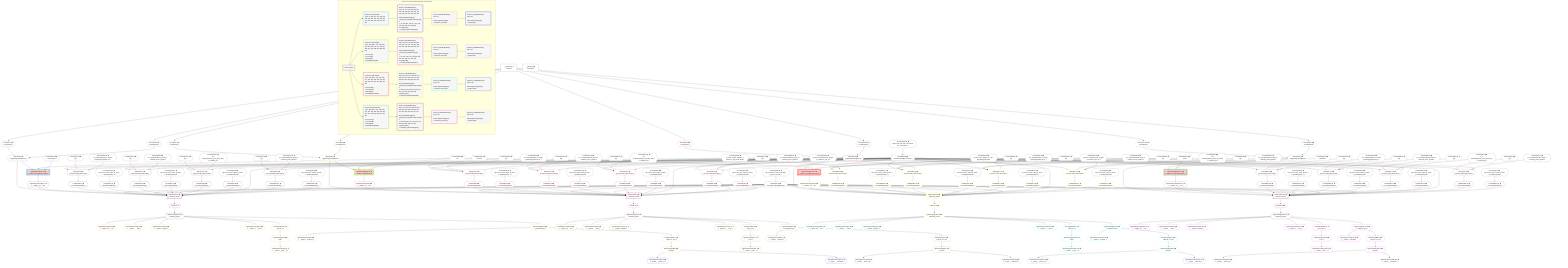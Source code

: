 %%{init: {'themeVariables': { 'fontSize': '12px'}}}%%
graph TD
    classDef path fill:#eee,stroke:#000,color:#000
    classDef plan fill:#fff,stroke-width:1px,color:#000
    classDef itemplan fill:#fff,stroke-width:2px,color:#000
    classDef unbatchedplan fill:#dff,stroke-width:1px,color:#000
    classDef sideeffectplan fill:#fcc,stroke-width:2px,color:#000
    classDef bucket fill:#f6f6f6,color:#000,stroke-width:2px,text-align:left


    %% plan dependencies
    Object14{{"Object[14∈0] ➊<br />ᐸ{pgSettings,withPgClient}ᐳ"}}:::plan
    Access12{{"Access[12∈0] ➊<br />ᐸ2.pgSettingsᐳ"}}:::plan
    Access13{{"Access[13∈0] ➊<br />ᐸ2.withPgClientᐳ"}}:::plan
    Access12 & Access13 --> Object14
    __Value2["__Value[2∈0] ➊<br />ᐸcontextᐳ"]:::plan
    __Value2 --> Access12
    __Value2 --> Access13
    Lambda188{{"Lambda[188∈0] ➊<br />ᐸcalculateShouldReverseOrderᐳ"}}:::plan
    Constant440{{"Constant[440∈0] ➊<br />ᐸ§{ first: null, last: null, cursorLower: null, cursorUpper: ᐳ"}}:::plan
    Constant440 --> Lambda188
    Lambda191{{"Lambda[191∈0] ➊<br />ᐸcalculateLimitAndOffsetSQLᐳ"}}:::plan
    Constant441{{"Constant[441∈0] ➊<br />ᐸ§{ cursorLower: null, cursorUpper: null, first: null, last: ᐳ"}}:::plan
    Constant441 --> Lambda191
    __Value4["__Value[4∈0] ➊<br />ᐸrootValueᐳ"]:::plan
    Constant186{{"Constant[186∈0] ➊<br />ᐸnullᐳ"}}:::plan
    Constant192{{"Constant[192∈0] ➊<br />ᐸ[]ᐳ"}}:::plan
    Constant193{{"Constant[193∈0] ➊<br />ᐸ{ s: Symbol(people), n: 'people', [Symbol(pg-sql2-type-1)]: ᐳ"}}:::plan
    Constant194{{"Constant[194∈0] ➊<br />ᐸ{ name: 'people', sqlType: { t: 'interfaces_and_unions.peoplᐳ"}}:::plan
    Constant208{{"Constant[208∈0] ➊<br />ᐸ[]ᐳ"}}:::plan
    Constant209{{"Constant[209∈0] ➊<br />ᐸ{ s: Symbol(relational_items), n: 'relational_items', [Symboᐳ"}}:::plan
    Constant210{{"Constant[210∈0] ➊<br />ᐸ{ name: 'relational_items', sqlType: { t: 'interfaces_and_unᐳ"}}:::plan
    Constant224{{"Constant[224∈0] ➊<br />ᐸ[]ᐳ"}}:::plan
    Constant225{{"Constant[225∈0] ➊<br />ᐸ{ s: Symbol(relational_posts_title_lower), n: 'relational_poᐳ"}}:::plan
    Constant226{{"Constant[226∈0] ➊<br />ᐸ{ name: 'text', sqlType: { t: '”text”', [Symbol(pg-sql2-typeᐳ"}}:::plan
    Constant240{{"Constant[240∈0] ➊<br />ᐸ[]ᐳ"}}:::plan
    Constant241{{"Constant[241∈0] ➊<br />ᐸ{ s: Symbol(relational_posts), n: 'relational_posts', [Symboᐳ"}}:::plan
    Constant242{{"Constant[242∈0] ➊<br />ᐸ{ name: 'relational_posts', sqlType: { t: 'interfaces_and_unᐳ"}}:::plan
    Constant254{{"Constant[254∈0] ➊<br />ᐸ[]ᐳ"}}:::plan
    Constant255{{"Constant[255∈0] ➊<br />ᐸ{ s: Symbol(people), n: 'people', [Symbol(pg-sql2-type-1)]: ᐳ"}}:::plan
    Constant270{{"Constant[270∈0] ➊<br />ᐸ[]ᐳ"}}:::plan
    Constant271{{"Constant[271∈0] ➊<br />ᐸ{ s: Symbol(relational_items), n: 'relational_items', [Symboᐳ"}}:::plan
    Constant286{{"Constant[286∈0] ➊<br />ᐸ[]ᐳ"}}:::plan
    Constant287{{"Constant[287∈0] ➊<br />ᐸ{ s: Symbol(relational_posts_title_lower), n: 'relational_poᐳ"}}:::plan
    Constant302{{"Constant[302∈0] ➊<br />ᐸ[]ᐳ"}}:::plan
    Constant303{{"Constant[303∈0] ➊<br />ᐸ{ s: Symbol(relational_posts), n: 'relational_posts', [Symboᐳ"}}:::plan
    Constant316{{"Constant[316∈0] ➊<br />ᐸ[]ᐳ"}}:::plan
    Constant317{{"Constant[317∈0] ➊<br />ᐸ{ s: Symbol(people), n: 'people', [Symbol(pg-sql2-type-1)]: ᐳ"}}:::plan
    Constant332{{"Constant[332∈0] ➊<br />ᐸ[]ᐳ"}}:::plan
    Constant333{{"Constant[333∈0] ➊<br />ᐸ{ s: Symbol(relational_items), n: 'relational_items', [Symboᐳ"}}:::plan
    Constant348{{"Constant[348∈0] ➊<br />ᐸ[]ᐳ"}}:::plan
    Constant349{{"Constant[349∈0] ➊<br />ᐸ{ s: Symbol(relational_posts_title_lower), n: 'relational_poᐳ"}}:::plan
    Constant364{{"Constant[364∈0] ➊<br />ᐸ[]ᐳ"}}:::plan
    Constant365{{"Constant[365∈0] ➊<br />ᐸ{ s: Symbol(relational_posts), n: 'relational_posts', [Symboᐳ"}}:::plan
    Constant378{{"Constant[378∈0] ➊<br />ᐸ[]ᐳ"}}:::plan
    Constant379{{"Constant[379∈0] ➊<br />ᐸ{ s: Symbol(people), n: 'people', [Symbol(pg-sql2-type-1)]: ᐳ"}}:::plan
    Constant394{{"Constant[394∈0] ➊<br />ᐸ[]ᐳ"}}:::plan
    Constant395{{"Constant[395∈0] ➊<br />ᐸ{ s: Symbol(relational_items), n: 'relational_items', [Symboᐳ"}}:::plan
    Constant410{{"Constant[410∈0] ➊<br />ᐸ[]ᐳ"}}:::plan
    Constant411{{"Constant[411∈0] ➊<br />ᐸ{ s: Symbol(relational_posts_title_lower), n: 'relational_poᐳ"}}:::plan
    Constant426{{"Constant[426∈0] ➊<br />ᐸ[]ᐳ"}}:::plan
    Constant427{{"Constant[427∈0] ➊<br />ᐸ{ s: Symbol(relational_posts), n: 'relational_posts', [Symboᐳ"}}:::plan
    Constant436{{"Constant[436∈0] ➊<br />ᐸ4ᐳ"}}:::plan
    Constant437{{"Constant[437∈0] ➊<br />ᐸ'A description'ᐳ"}}:::plan
    Constant438{{"Constant[438∈0] ➊<br />ᐸ'A note'ᐳ"}}:::plan
    Constant439{{"Constant[439∈0] ➊<br />ᐸ3141592ᐳ"}}:::plan
    Constant442{{"Constant[442∈0] ➊<br />ᐸ§{ reverse: false, orders: [], alias: { s: Symbol(people), nᐳ"}}:::plan
    Constant443{{"Constant[443∈0] ➊<br />ᐸ§{ reverse: false, orders: [], alias: { s: Symbol(relationalᐳ"}}:::plan
    Constant444{{"Constant[444∈0] ➊<br />ᐸ§{ reverse: false, orders: [], alias: { s: Symbol(relationalᐳ"}}:::plan
    Constant445{{"Constant[445∈0] ➊<br />ᐸ§{ reverse: false, orders: [], alias: { s: Symbol(relationalᐳ"}}:::plan
    Constant446{{"Constant[446∈0] ➊<br />ᐸ§{ reverse: false, orders: [], alias: { s: Symbol(people), nᐳ"}}:::plan
    Constant447{{"Constant[447∈0] ➊<br />ᐸ§{ reverse: false, orders: [], alias: { s: Symbol(relationalᐳ"}}:::plan
    Constant448{{"Constant[448∈0] ➊<br />ᐸ§{ reverse: false, orders: [], alias: { s: Symbol(relationalᐳ"}}:::plan
    Constant449{{"Constant[449∈0] ➊<br />ᐸ§{ reverse: false, orders: [], alias: { s: Symbol(relationalᐳ"}}:::plan
    Constant450{{"Constant[450∈0] ➊<br />ᐸ§{ reverse: false, orders: [], alias: { s: Symbol(people), nᐳ"}}:::plan
    Constant451{{"Constant[451∈0] ➊<br />ᐸ§{ reverse: false, orders: [], alias: { s: Symbol(relationalᐳ"}}:::plan
    Constant452{{"Constant[452∈0] ➊<br />ᐸ§{ reverse: false, orders: [], alias: { s: Symbol(relationalᐳ"}}:::plan
    Constant453{{"Constant[453∈0] ➊<br />ᐸ§{ reverse: false, orders: [], alias: { s: Symbol(relationalᐳ"}}:::plan
    Constant454{{"Constant[454∈0] ➊<br />ᐸ§{ reverse: false, orders: [], alias: { s: Symbol(people), nᐳ"}}:::plan
    Constant455{{"Constant[455∈0] ➊<br />ᐸ§{ reverse: false, orders: [], alias: { s: Symbol(relationalᐳ"}}:::plan
    Constant456{{"Constant[456∈0] ➊<br />ᐸ§{ reverse: false, orders: [], alias: { s: Symbol(relationalᐳ"}}:::plan
    Constant457{{"Constant[457∈0] ➊<br />ᐸ§{ reverse: false, orders: [], alias: { s: Symbol(relationalᐳ"}}:::plan
    PgUpdateSingle11[["PgUpdateSingle[11∈1] ➊<br />ᐸrelational_posts(id;description)ᐳ"]]:::sideeffectplan
    Object14 & Constant436 & Constant437 --> PgUpdateSingle11
    PgSelect17[["PgSelect[17∈2] ➊<br />ᐸrelational_postsᐳ"]]:::plan
    PgClassExpression15{{"PgClassExpression[15∈2] ➊<br />ᐸ__relation...sts__.”id”ᐳ"}}:::plan
    Lambda196{{"Lambda[196∈2] ➊<br />ᐸcalculateOrderBySQLᐳ"}}:::plan
    Lambda201{{"Lambda[201∈2] ➊<br />ᐸcalculateOrderBySQLᐳ"}}:::plan
    Lambda212{{"Lambda[212∈2] ➊<br />ᐸcalculateOrderBySQLᐳ"}}:::plan
    Lambda217{{"Lambda[217∈2] ➊<br />ᐸcalculateOrderBySQLᐳ"}}:::plan
    Lambda228{{"Lambda[228∈2] ➊<br />ᐸcalculateOrderBySQLᐳ"}}:::plan
    Lambda233{{"Lambda[233∈2] ➊<br />ᐸcalculateOrderBySQLᐳ"}}:::plan
    Lambda244{{"Lambda[244∈2] ➊<br />ᐸcalculateOrderBySQLᐳ"}}:::plan
    Lambda249{{"Lambda[249∈2] ➊<br />ᐸcalculateOrderBySQLᐳ"}}:::plan
    Object14 & PgClassExpression15 & Lambda191 & Lambda196 & Lambda201 & Lambda191 & Lambda212 & Lambda217 & Lambda191 & Lambda228 & Lambda233 & Lambda188 & Lambda191 & Lambda244 & Lambda249 --> PgSelect17
    Object195{{"Object[195∈2] ➊<br />ᐸ{reverse,orders,alias,codec}ᐳ"}}:::plan
    Lambda188 & Constant192 & Constant193 & Constant194 --> Object195
    Object211{{"Object[211∈2] ➊<br />ᐸ{reverse,orders,alias,codec}ᐳ"}}:::plan
    Lambda188 & Constant208 & Constant209 & Constant210 --> Object211
    Object227{{"Object[227∈2] ➊<br />ᐸ{reverse,orders,alias,codec}ᐳ"}}:::plan
    Lambda188 & Constant224 & Constant225 & Constant226 --> Object227
    Object243{{"Object[243∈2] ➊<br />ᐸ{reverse,orders,alias,codec}ᐳ"}}:::plan
    Lambda188 & Constant240 & Constant241 & Constant242 --> Object243
    PgUpdateSingle11 --> PgClassExpression15
    First21{{"First[21∈2] ➊"}}:::plan
    PgSelect17 --> First21
    PgSelectSingle22{{"PgSelectSingle[22∈2] ➊<br />ᐸrelational_postsᐳ"}}:::plan
    First21 --> PgSelectSingle22
    Object195 --> Lambda196
    Constant442 --> Lambda201
    Object211 --> Lambda212
    Constant443 --> Lambda217
    Object227 --> Lambda228
    Constant444 --> Lambda233
    Object243 --> Lambda244
    Constant445 --> Lambda249
    PgClassExpression23{{"PgClassExpression[23∈3] ➊<br />ᐸ__relation...sts__.”id”ᐳ"}}:::plan
    PgSelectSingle22 --> PgClassExpression23
    PgClassExpression24{{"PgClassExpression[24∈3] ➊<br />ᐸ__relation...__.”title”ᐳ"}}:::plan
    PgSelectSingle22 --> PgClassExpression24
    PgClassExpression25{{"PgClassExpression[25∈3] ➊<br />ᐸ__relation...scription”ᐳ"}}:::plan
    PgSelectSingle22 --> PgClassExpression25
    PgClassExpression26{{"PgClassExpression[26∈3] ➊<br />ᐸ__relation...s__.”note”ᐳ"}}:::plan
    PgSelectSingle22 --> PgClassExpression26
    PgSelectSingle33{{"PgSelectSingle[33∈3] ➊<br />ᐸtextᐳ"}}:::plan
    RemapKeys234{{"RemapKeys[234∈3] ➊<br />ᐸ22:{”0”:7}ᐳ"}}:::plan
    RemapKeys234 --> PgSelectSingle33
    PgClassExpression34{{"PgClassExpression[34∈3] ➊<br />ᐸ__relation..._lower__.vᐳ"}}:::plan
    PgSelectSingle33 --> PgClassExpression34
    PgSelectSingle38{{"PgSelectSingle[38∈3] ➊<br />ᐸrelational_itemsᐳ"}}:::plan
    PgSelectSingle22 --> PgSelectSingle38
    PgClassExpression39{{"PgClassExpression[39∈3] ➊<br />ᐸ__relation..._archived”ᐳ"}}:::plan
    PgSelectSingle38 --> PgClassExpression39
    PgSelectSingle48{{"PgSelectSingle[48∈3] ➊<br />ᐸpeopleᐳ"}}:::plan
    RemapKeys202{{"RemapKeys[202∈3] ➊<br />ᐸ38:{”0”:1,”1”:2}ᐳ"}}:::plan
    RemapKeys202 --> PgSelectSingle48
    PgSelectSingle38 --> RemapKeys202
    PgSelectSingle22 --> RemapKeys234
    PgClassExpression49{{"PgClassExpression[49∈4] ➊<br />ᐸ__people__.”person_id”ᐳ"}}:::plan
    PgSelectSingle48 --> PgClassExpression49
    PgClassExpression50{{"PgClassExpression[50∈4] ➊<br />ᐸ__people__.”username”ᐳ"}}:::plan
    PgSelectSingle48 --> PgClassExpression50
    PgUpdateSingle56[["PgUpdateSingle[56∈5] ➊<br />ᐸrelational_posts(id;note)ᐳ"]]:::sideeffectplan
    Object59{{"Object[59∈5] ➊<br />ᐸ{pgSettings,withPgClient}ᐳ"}}:::plan
    Object59 & Constant436 & Constant438 --> PgUpdateSingle56
    Access57{{"Access[57∈5] ➊<br />ᐸ2.pgSettingsᐳ"}}:::plan
    Access58{{"Access[58∈5] ➊<br />ᐸ2.withPgClientᐳ"}}:::plan
    Access57 & Access58 --> Object59
    __Value2 --> Access57
    __Value2 --> Access58
    PgSelect62[["PgSelect[62∈6] ➊<br />ᐸrelational_postsᐳ"]]:::plan
    PgClassExpression60{{"PgClassExpression[60∈6] ➊<br />ᐸ__relation...sts__.”id”ᐳ"}}:::plan
    Lambda258{{"Lambda[258∈6] ➊<br />ᐸcalculateOrderBySQLᐳ"}}:::plan
    Lambda263{{"Lambda[263∈6] ➊<br />ᐸcalculateOrderBySQLᐳ"}}:::plan
    Lambda274{{"Lambda[274∈6] ➊<br />ᐸcalculateOrderBySQLᐳ"}}:::plan
    Lambda279{{"Lambda[279∈6] ➊<br />ᐸcalculateOrderBySQLᐳ"}}:::plan
    Lambda290{{"Lambda[290∈6] ➊<br />ᐸcalculateOrderBySQLᐳ"}}:::plan
    Lambda295{{"Lambda[295∈6] ➊<br />ᐸcalculateOrderBySQLᐳ"}}:::plan
    Lambda306{{"Lambda[306∈6] ➊<br />ᐸcalculateOrderBySQLᐳ"}}:::plan
    Lambda311{{"Lambda[311∈6] ➊<br />ᐸcalculateOrderBySQLᐳ"}}:::plan
    Object59 & PgClassExpression60 & Lambda191 & Lambda258 & Lambda263 & Lambda191 & Lambda274 & Lambda279 & Lambda191 & Lambda290 & Lambda295 & Lambda188 & Lambda191 & Lambda306 & Lambda311 --> PgSelect62
    Object257{{"Object[257∈6] ➊<br />ᐸ{reverse,orders,alias,codec}ᐳ"}}:::plan
    Lambda188 & Constant254 & Constant255 & Constant194 --> Object257
    Object273{{"Object[273∈6] ➊<br />ᐸ{reverse,orders,alias,codec}ᐳ"}}:::plan
    Lambda188 & Constant270 & Constant271 & Constant210 --> Object273
    Object289{{"Object[289∈6] ➊<br />ᐸ{reverse,orders,alias,codec}ᐳ"}}:::plan
    Lambda188 & Constant286 & Constant287 & Constant226 --> Object289
    Object305{{"Object[305∈6] ➊<br />ᐸ{reverse,orders,alias,codec}ᐳ"}}:::plan
    Lambda188 & Constant302 & Constant303 & Constant242 --> Object305
    PgUpdateSingle56 --> PgClassExpression60
    First66{{"First[66∈6] ➊"}}:::plan
    PgSelect62 --> First66
    PgSelectSingle67{{"PgSelectSingle[67∈6] ➊<br />ᐸrelational_postsᐳ"}}:::plan
    First66 --> PgSelectSingle67
    Object257 --> Lambda258
    Constant446 --> Lambda263
    Object273 --> Lambda274
    Constant447 --> Lambda279
    Object289 --> Lambda290
    Constant448 --> Lambda295
    Object305 --> Lambda306
    Constant449 --> Lambda311
    PgClassExpression68{{"PgClassExpression[68∈7] ➊<br />ᐸ__relation...sts__.”id”ᐳ"}}:::plan
    PgSelectSingle67 --> PgClassExpression68
    PgClassExpression69{{"PgClassExpression[69∈7] ➊<br />ᐸ__relation...__.”title”ᐳ"}}:::plan
    PgSelectSingle67 --> PgClassExpression69
    PgClassExpression70{{"PgClassExpression[70∈7] ➊<br />ᐸ__relation...scription”ᐳ"}}:::plan
    PgSelectSingle67 --> PgClassExpression70
    PgClassExpression71{{"PgClassExpression[71∈7] ➊<br />ᐸ__relation...s__.”note”ᐳ"}}:::plan
    PgSelectSingle67 --> PgClassExpression71
    PgSelectSingle78{{"PgSelectSingle[78∈7] ➊<br />ᐸtextᐳ"}}:::plan
    RemapKeys296{{"RemapKeys[296∈7] ➊<br />ᐸ67:{”0”:7}ᐳ"}}:::plan
    RemapKeys296 --> PgSelectSingle78
    PgClassExpression79{{"PgClassExpression[79∈7] ➊<br />ᐸ__relation..._lower__.vᐳ"}}:::plan
    PgSelectSingle78 --> PgClassExpression79
    PgSelectSingle83{{"PgSelectSingle[83∈7] ➊<br />ᐸrelational_itemsᐳ"}}:::plan
    PgSelectSingle67 --> PgSelectSingle83
    PgClassExpression84{{"PgClassExpression[84∈7] ➊<br />ᐸ__relation..._archived”ᐳ"}}:::plan
    PgSelectSingle83 --> PgClassExpression84
    PgSelectSingle93{{"PgSelectSingle[93∈7] ➊<br />ᐸpeopleᐳ"}}:::plan
    RemapKeys264{{"RemapKeys[264∈7] ➊<br />ᐸ83:{”0”:1,”1”:2}ᐳ"}}:::plan
    RemapKeys264 --> PgSelectSingle93
    PgSelectSingle83 --> RemapKeys264
    PgSelectSingle67 --> RemapKeys296
    PgClassExpression94{{"PgClassExpression[94∈8] ➊<br />ᐸ__people__.”person_id”ᐳ"}}:::plan
    PgSelectSingle93 --> PgClassExpression94
    PgClassExpression95{{"PgClassExpression[95∈8] ➊<br />ᐸ__people__.”username”ᐳ"}}:::plan
    PgSelectSingle93 --> PgClassExpression95
    PgUpdateSingle101[["PgUpdateSingle[101∈9] ➊<br />ᐸrelational_posts(id;description)ᐳ"]]:::sideeffectplan
    Object104{{"Object[104∈9] ➊<br />ᐸ{pgSettings,withPgClient}ᐳ"}}:::plan
    Object104 & Constant436 & Constant186 --> PgUpdateSingle101
    Access102{{"Access[102∈9] ➊<br />ᐸ2.pgSettingsᐳ"}}:::plan
    Access103{{"Access[103∈9] ➊<br />ᐸ2.withPgClientᐳ"}}:::plan
    Access102 & Access103 --> Object104
    __Value2 --> Access102
    __Value2 --> Access103
    PgSelect107[["PgSelect[107∈10] ➊<br />ᐸrelational_postsᐳ"]]:::plan
    PgClassExpression105{{"PgClassExpression[105∈10] ➊<br />ᐸ__relation...sts__.”id”ᐳ"}}:::plan
    Lambda320{{"Lambda[320∈10] ➊<br />ᐸcalculateOrderBySQLᐳ"}}:::plan
    Lambda325{{"Lambda[325∈10] ➊<br />ᐸcalculateOrderBySQLᐳ"}}:::plan
    Lambda336{{"Lambda[336∈10] ➊<br />ᐸcalculateOrderBySQLᐳ"}}:::plan
    Lambda341{{"Lambda[341∈10] ➊<br />ᐸcalculateOrderBySQLᐳ"}}:::plan
    Lambda352{{"Lambda[352∈10] ➊<br />ᐸcalculateOrderBySQLᐳ"}}:::plan
    Lambda357{{"Lambda[357∈10] ➊<br />ᐸcalculateOrderBySQLᐳ"}}:::plan
    Lambda368{{"Lambda[368∈10] ➊<br />ᐸcalculateOrderBySQLᐳ"}}:::plan
    Lambda373{{"Lambda[373∈10] ➊<br />ᐸcalculateOrderBySQLᐳ"}}:::plan
    Object104 & PgClassExpression105 & Lambda191 & Lambda320 & Lambda325 & Lambda191 & Lambda336 & Lambda341 & Lambda191 & Lambda352 & Lambda357 & Lambda188 & Lambda191 & Lambda368 & Lambda373 --> PgSelect107
    Object319{{"Object[319∈10] ➊<br />ᐸ{reverse,orders,alias,codec}ᐳ"}}:::plan
    Lambda188 & Constant316 & Constant317 & Constant194 --> Object319
    Object335{{"Object[335∈10] ➊<br />ᐸ{reverse,orders,alias,codec}ᐳ"}}:::plan
    Lambda188 & Constant332 & Constant333 & Constant210 --> Object335
    Object351{{"Object[351∈10] ➊<br />ᐸ{reverse,orders,alias,codec}ᐳ"}}:::plan
    Lambda188 & Constant348 & Constant349 & Constant226 --> Object351
    Object367{{"Object[367∈10] ➊<br />ᐸ{reverse,orders,alias,codec}ᐳ"}}:::plan
    Lambda188 & Constant364 & Constant365 & Constant242 --> Object367
    PgUpdateSingle101 --> PgClassExpression105
    First111{{"First[111∈10] ➊"}}:::plan
    PgSelect107 --> First111
    PgSelectSingle112{{"PgSelectSingle[112∈10] ➊<br />ᐸrelational_postsᐳ"}}:::plan
    First111 --> PgSelectSingle112
    Object319 --> Lambda320
    Constant450 --> Lambda325
    Object335 --> Lambda336
    Constant451 --> Lambda341
    Object351 --> Lambda352
    Constant452 --> Lambda357
    Object367 --> Lambda368
    Constant453 --> Lambda373
    PgClassExpression113{{"PgClassExpression[113∈11] ➊<br />ᐸ__relation...sts__.”id”ᐳ"}}:::plan
    PgSelectSingle112 --> PgClassExpression113
    PgClassExpression114{{"PgClassExpression[114∈11] ➊<br />ᐸ__relation...__.”title”ᐳ"}}:::plan
    PgSelectSingle112 --> PgClassExpression114
    PgClassExpression115{{"PgClassExpression[115∈11] ➊<br />ᐸ__relation...scription”ᐳ"}}:::plan
    PgSelectSingle112 --> PgClassExpression115
    PgClassExpression116{{"PgClassExpression[116∈11] ➊<br />ᐸ__relation...s__.”note”ᐳ"}}:::plan
    PgSelectSingle112 --> PgClassExpression116
    PgSelectSingle123{{"PgSelectSingle[123∈11] ➊<br />ᐸtextᐳ"}}:::plan
    RemapKeys358{{"RemapKeys[358∈11] ➊<br />ᐸ112:{”0”:7}ᐳ"}}:::plan
    RemapKeys358 --> PgSelectSingle123
    PgClassExpression124{{"PgClassExpression[124∈11] ➊<br />ᐸ__relation..._lower__.vᐳ"}}:::plan
    PgSelectSingle123 --> PgClassExpression124
    PgSelectSingle128{{"PgSelectSingle[128∈11] ➊<br />ᐸrelational_itemsᐳ"}}:::plan
    PgSelectSingle112 --> PgSelectSingle128
    PgClassExpression129{{"PgClassExpression[129∈11] ➊<br />ᐸ__relation..._archived”ᐳ"}}:::plan
    PgSelectSingle128 --> PgClassExpression129
    PgSelectSingle138{{"PgSelectSingle[138∈11] ➊<br />ᐸpeopleᐳ"}}:::plan
    RemapKeys326{{"RemapKeys[326∈11] ➊<br />ᐸ128:{”0”:1,”1”:2}ᐳ"}}:::plan
    RemapKeys326 --> PgSelectSingle138
    PgSelectSingle128 --> RemapKeys326
    PgSelectSingle112 --> RemapKeys358
    PgClassExpression139{{"PgClassExpression[139∈12] ➊<br />ᐸ__people__.”person_id”ᐳ"}}:::plan
    PgSelectSingle138 --> PgClassExpression139
    PgClassExpression140{{"PgClassExpression[140∈12] ➊<br />ᐸ__people__.”username”ᐳ"}}:::plan
    PgSelectSingle138 --> PgClassExpression140
    PgUpdateSingle146[["PgUpdateSingle[146∈13] ➊<br />ᐸrelational_posts(id;description)ᐳ"]]:::sideeffectplan
    Object149{{"Object[149∈13] ➊<br />ᐸ{pgSettings,withPgClient}ᐳ"}}:::plan
    Object149 & Constant439 & Constant186 --> PgUpdateSingle146
    Access147{{"Access[147∈13] ➊<br />ᐸ2.pgSettingsᐳ"}}:::plan
    Access148{{"Access[148∈13] ➊<br />ᐸ2.withPgClientᐳ"}}:::plan
    Access147 & Access148 --> Object149
    __Value2 --> Access147
    __Value2 --> Access148
    PgSelect152[["PgSelect[152∈14] ➊<br />ᐸrelational_postsᐳ"]]:::plan
    PgClassExpression150{{"PgClassExpression[150∈14] ➊<br />ᐸ__relation...sts__.”id”ᐳ"}}:::plan
    Lambda382{{"Lambda[382∈14] ➊<br />ᐸcalculateOrderBySQLᐳ"}}:::plan
    Lambda387{{"Lambda[387∈14] ➊<br />ᐸcalculateOrderBySQLᐳ"}}:::plan
    Lambda398{{"Lambda[398∈14] ➊<br />ᐸcalculateOrderBySQLᐳ"}}:::plan
    Lambda403{{"Lambda[403∈14] ➊<br />ᐸcalculateOrderBySQLᐳ"}}:::plan
    Lambda414{{"Lambda[414∈14] ➊<br />ᐸcalculateOrderBySQLᐳ"}}:::plan
    Lambda419{{"Lambda[419∈14] ➊<br />ᐸcalculateOrderBySQLᐳ"}}:::plan
    Lambda430{{"Lambda[430∈14] ➊<br />ᐸcalculateOrderBySQLᐳ"}}:::plan
    Lambda435{{"Lambda[435∈14] ➊<br />ᐸcalculateOrderBySQLᐳ"}}:::plan
    Object149 & PgClassExpression150 & Lambda191 & Lambda382 & Lambda387 & Lambda191 & Lambda398 & Lambda403 & Lambda191 & Lambda414 & Lambda419 & Lambda188 & Lambda191 & Lambda430 & Lambda435 --> PgSelect152
    Object381{{"Object[381∈14] ➊<br />ᐸ{reverse,orders,alias,codec}ᐳ"}}:::plan
    Lambda188 & Constant378 & Constant379 & Constant194 --> Object381
    Object397{{"Object[397∈14] ➊<br />ᐸ{reverse,orders,alias,codec}ᐳ"}}:::plan
    Lambda188 & Constant394 & Constant395 & Constant210 --> Object397
    Object413{{"Object[413∈14] ➊<br />ᐸ{reverse,orders,alias,codec}ᐳ"}}:::plan
    Lambda188 & Constant410 & Constant411 & Constant226 --> Object413
    Object429{{"Object[429∈14] ➊<br />ᐸ{reverse,orders,alias,codec}ᐳ"}}:::plan
    Lambda188 & Constant426 & Constant427 & Constant242 --> Object429
    PgUpdateSingle146 --> PgClassExpression150
    First156{{"First[156∈14] ➊"}}:::plan
    PgSelect152 --> First156
    PgSelectSingle157{{"PgSelectSingle[157∈14] ➊<br />ᐸrelational_postsᐳ"}}:::plan
    First156 --> PgSelectSingle157
    Object381 --> Lambda382
    Constant454 --> Lambda387
    Object397 --> Lambda398
    Constant455 --> Lambda403
    Object413 --> Lambda414
    Constant456 --> Lambda419
    Object429 --> Lambda430
    Constant457 --> Lambda435
    PgClassExpression158{{"PgClassExpression[158∈15] ➊<br />ᐸ__relation...sts__.”id”ᐳ"}}:::plan
    PgSelectSingle157 --> PgClassExpression158
    PgClassExpression159{{"PgClassExpression[159∈15] ➊<br />ᐸ__relation...__.”title”ᐳ"}}:::plan
    PgSelectSingle157 --> PgClassExpression159
    PgClassExpression160{{"PgClassExpression[160∈15] ➊<br />ᐸ__relation...scription”ᐳ"}}:::plan
    PgSelectSingle157 --> PgClassExpression160
    PgClassExpression161{{"PgClassExpression[161∈15] ➊<br />ᐸ__relation...s__.”note”ᐳ"}}:::plan
    PgSelectSingle157 --> PgClassExpression161
    PgSelectSingle168{{"PgSelectSingle[168∈15] ➊<br />ᐸtextᐳ"}}:::plan
    RemapKeys420{{"RemapKeys[420∈15] ➊<br />ᐸ157:{”0”:7}ᐳ"}}:::plan
    RemapKeys420 --> PgSelectSingle168
    PgClassExpression169{{"PgClassExpression[169∈15] ➊<br />ᐸ__relation..._lower__.vᐳ"}}:::plan
    PgSelectSingle168 --> PgClassExpression169
    PgSelectSingle173{{"PgSelectSingle[173∈15] ➊<br />ᐸrelational_itemsᐳ"}}:::plan
    PgSelectSingle157 --> PgSelectSingle173
    PgClassExpression174{{"PgClassExpression[174∈15] ➊<br />ᐸ__relation..._archived”ᐳ"}}:::plan
    PgSelectSingle173 --> PgClassExpression174
    PgSelectSingle183{{"PgSelectSingle[183∈15] ➊<br />ᐸpeopleᐳ"}}:::plan
    RemapKeys388{{"RemapKeys[388∈15] ➊<br />ᐸ173:{”0”:1,”1”:2}ᐳ"}}:::plan
    RemapKeys388 --> PgSelectSingle183
    PgSelectSingle173 --> RemapKeys388
    PgSelectSingle157 --> RemapKeys420
    PgClassExpression184{{"PgClassExpression[184∈16] ➊<br />ᐸ__people__.”person_id”ᐳ"}}:::plan
    PgSelectSingle183 --> PgClassExpression184
    PgClassExpression185{{"PgClassExpression[185∈16] ➊<br />ᐸ__people__.”username”ᐳ"}}:::plan
    PgSelectSingle183 --> PgClassExpression185

    %% define steps

    subgraph "Buckets for mutations/basics/update-relational-post"
    Bucket0("Bucket 0 (root)"):::bucket
    classDef bucket0 stroke:#696969
    class Bucket0,__Value2,__Value4,Access12,Access13,Object14,Constant186,Lambda188,Lambda191,Constant192,Constant193,Constant194,Constant208,Constant209,Constant210,Constant224,Constant225,Constant226,Constant240,Constant241,Constant242,Constant254,Constant255,Constant270,Constant271,Constant286,Constant287,Constant302,Constant303,Constant316,Constant317,Constant332,Constant333,Constant348,Constant349,Constant364,Constant365,Constant378,Constant379,Constant394,Constant395,Constant410,Constant411,Constant426,Constant427,Constant436,Constant437,Constant438,Constant439,Constant440,Constant441,Constant442,Constant443,Constant444,Constant445,Constant446,Constant447,Constant448,Constant449,Constant450,Constant451,Constant452,Constant453,Constant454,Constant455,Constant456,Constant457 bucket0
    Bucket1("Bucket 1 (mutationField)<br />Deps: 14, 436, 437, 191, 188, 192, 193, 194, 442, 208, 209, 210, 443, 224, 225, 226, 444, 240, 241, 242, 445"):::bucket
    classDef bucket1 stroke:#00bfff
    class Bucket1,PgUpdateSingle11 bucket1
    Bucket2("Bucket 2 (nullableBoundary)<br />Deps: 11, 14, 191, 188, 192, 193, 194, 442, 208, 209, 210, 443, 224, 225, 226, 444, 240, 241, 242, 445<br /><br />ROOT PgUpdateSingle{1}ᐸrelational_posts(id;description)ᐳ[11]<br />1: <br />ᐳ: 15, 195, 201, 211, 217, 227, 233, 243, 249, 196, 212, 228, 244<br />2: PgSelect[17]<br />ᐳ: First[21], PgSelectSingle[22]"):::bucket
    classDef bucket2 stroke:#7f007f
    class Bucket2,PgClassExpression15,PgSelect17,First21,PgSelectSingle22,Object195,Lambda196,Lambda201,Object211,Lambda212,Lambda217,Object227,Lambda228,Lambda233,Object243,Lambda244,Lambda249 bucket2
    Bucket3("Bucket 3 (nullableBoundary)<br />Deps: 22<br /><br />ROOT PgSelectSingle{2}ᐸrelational_postsᐳ[22]"):::bucket
    classDef bucket3 stroke:#ffa500
    class Bucket3,PgClassExpression23,PgClassExpression24,PgClassExpression25,PgClassExpression26,PgSelectSingle33,PgClassExpression34,PgSelectSingle38,PgClassExpression39,PgSelectSingle48,RemapKeys202,RemapKeys234 bucket3
    Bucket4("Bucket 4 (nullableBoundary)<br />Deps: 48<br /><br />ROOT PgSelectSingle{3}ᐸpeopleᐳ[48]"):::bucket
    classDef bucket4 stroke:#0000ff
    class Bucket4,PgClassExpression49,PgClassExpression50 bucket4
    Bucket5("Bucket 5 (mutationField)<br />Deps: 436, 438, 2, 191, 188, 254, 255, 194, 446, 270, 271, 210, 447, 286, 287, 226, 448, 302, 303, 242, 449<br /><br />1: Access[57]<br />2: Access[58]<br />3: Object[59]<br />4: PgUpdateSingle[56]"):::bucket
    classDef bucket5 stroke:#7fff00
    class Bucket5,PgUpdateSingle56,Access57,Access58,Object59 bucket5
    Bucket6("Bucket 6 (nullableBoundary)<br />Deps: 56, 59, 191, 188, 254, 255, 194, 446, 270, 271, 210, 447, 286, 287, 226, 448, 302, 303, 242, 449<br /><br />ROOT PgUpdateSingle{5}ᐸrelational_posts(id;note)ᐳ[56]<br />1: <br />ᐳ: 60, 257, 263, 273, 279, 289, 295, 305, 311, 258, 274, 290, 306<br />2: PgSelect[62]<br />ᐳ: First[66], PgSelectSingle[67]"):::bucket
    classDef bucket6 stroke:#ff1493
    class Bucket6,PgClassExpression60,PgSelect62,First66,PgSelectSingle67,Object257,Lambda258,Lambda263,Object273,Lambda274,Lambda279,Object289,Lambda290,Lambda295,Object305,Lambda306,Lambda311 bucket6
    Bucket7("Bucket 7 (nullableBoundary)<br />Deps: 67<br /><br />ROOT PgSelectSingle{6}ᐸrelational_postsᐳ[67]"):::bucket
    classDef bucket7 stroke:#808000
    class Bucket7,PgClassExpression68,PgClassExpression69,PgClassExpression70,PgClassExpression71,PgSelectSingle78,PgClassExpression79,PgSelectSingle83,PgClassExpression84,PgSelectSingle93,RemapKeys264,RemapKeys296 bucket7
    Bucket8("Bucket 8 (nullableBoundary)<br />Deps: 93<br /><br />ROOT PgSelectSingle{7}ᐸpeopleᐳ[93]"):::bucket
    classDef bucket8 stroke:#dda0dd
    class Bucket8,PgClassExpression94,PgClassExpression95 bucket8
    Bucket9("Bucket 9 (mutationField)<br />Deps: 436, 186, 2, 191, 188, 316, 317, 194, 450, 332, 333, 210, 451, 348, 349, 226, 452, 364, 365, 242, 453<br /><br />1: Access[102]<br />2: Access[103]<br />3: Object[104]<br />4: PgUpdateSingle[101]"):::bucket
    classDef bucket9 stroke:#ff0000
    class Bucket9,PgUpdateSingle101,Access102,Access103,Object104 bucket9
    Bucket10("Bucket 10 (nullableBoundary)<br />Deps: 101, 104, 191, 188, 316, 317, 194, 450, 332, 333, 210, 451, 348, 349, 226, 452, 364, 365, 242, 453<br /><br />ROOT PgUpdateSingle{9}ᐸrelational_posts(id;description)ᐳ[101]<br />1: <br />ᐳ: 105, 319, 325, 335, 341, 351, 357, 367, 373, 320, 336, 352, 368<br />2: PgSelect[107]<br />ᐳ: First[111], PgSelectSingle[112]"):::bucket
    classDef bucket10 stroke:#ffff00
    class Bucket10,PgClassExpression105,PgSelect107,First111,PgSelectSingle112,Object319,Lambda320,Lambda325,Object335,Lambda336,Lambda341,Object351,Lambda352,Lambda357,Object367,Lambda368,Lambda373 bucket10
    Bucket11("Bucket 11 (nullableBoundary)<br />Deps: 112<br /><br />ROOT PgSelectSingle{10}ᐸrelational_postsᐳ[112]"):::bucket
    classDef bucket11 stroke:#00ffff
    class Bucket11,PgClassExpression113,PgClassExpression114,PgClassExpression115,PgClassExpression116,PgSelectSingle123,PgClassExpression124,PgSelectSingle128,PgClassExpression129,PgSelectSingle138,RemapKeys326,RemapKeys358 bucket11
    Bucket12("Bucket 12 (nullableBoundary)<br />Deps: 138<br /><br />ROOT PgSelectSingle{11}ᐸpeopleᐳ[138]"):::bucket
    classDef bucket12 stroke:#4169e1
    class Bucket12,PgClassExpression139,PgClassExpression140 bucket12
    Bucket13("Bucket 13 (mutationField)<br />Deps: 439, 186, 2, 191, 188, 378, 379, 194, 454, 394, 395, 210, 455, 410, 411, 226, 456, 426, 427, 242, 457<br /><br />1: Access[147]<br />2: Access[148]<br />3: Object[149]<br />4: PgUpdateSingle[146]"):::bucket
    classDef bucket13 stroke:#3cb371
    class Bucket13,PgUpdateSingle146,Access147,Access148,Object149 bucket13
    Bucket14("Bucket 14 (nullableBoundary)<br />Deps: 146, 149, 191, 188, 378, 379, 194, 454, 394, 395, 210, 455, 410, 411, 226, 456, 426, 427, 242, 457<br /><br />ROOT PgUpdateSingle{13}ᐸrelational_posts(id;description)ᐳ[146]<br />1: <br />ᐳ: 150, 381, 387, 397, 403, 413, 419, 429, 435, 382, 398, 414, 430<br />2: PgSelect[152]<br />ᐳ: First[156], PgSelectSingle[157]"):::bucket
    classDef bucket14 stroke:#a52a2a
    class Bucket14,PgClassExpression150,PgSelect152,First156,PgSelectSingle157,Object381,Lambda382,Lambda387,Object397,Lambda398,Lambda403,Object413,Lambda414,Lambda419,Object429,Lambda430,Lambda435 bucket14
    Bucket15("Bucket 15 (nullableBoundary)<br />Deps: 157<br /><br />ROOT PgSelectSingle{14}ᐸrelational_postsᐳ[157]"):::bucket
    classDef bucket15 stroke:#ff00ff
    class Bucket15,PgClassExpression158,PgClassExpression159,PgClassExpression160,PgClassExpression161,PgSelectSingle168,PgClassExpression169,PgSelectSingle173,PgClassExpression174,PgSelectSingle183,RemapKeys388,RemapKeys420 bucket15
    Bucket16("Bucket 16 (nullableBoundary)<br />Deps: 183<br /><br />ROOT PgSelectSingle{15}ᐸpeopleᐳ[183]"):::bucket
    classDef bucket16 stroke:#f5deb3
    class Bucket16,PgClassExpression184,PgClassExpression185 bucket16
    Bucket0 --> Bucket1 & Bucket5 & Bucket9 & Bucket13
    Bucket1 --> Bucket2
    Bucket2 --> Bucket3
    Bucket3 --> Bucket4
    Bucket5 --> Bucket6
    Bucket6 --> Bucket7
    Bucket7 --> Bucket8
    Bucket9 --> Bucket10
    Bucket10 --> Bucket11
    Bucket11 --> Bucket12
    Bucket13 --> Bucket14
    Bucket14 --> Bucket15
    Bucket15 --> Bucket16
    end